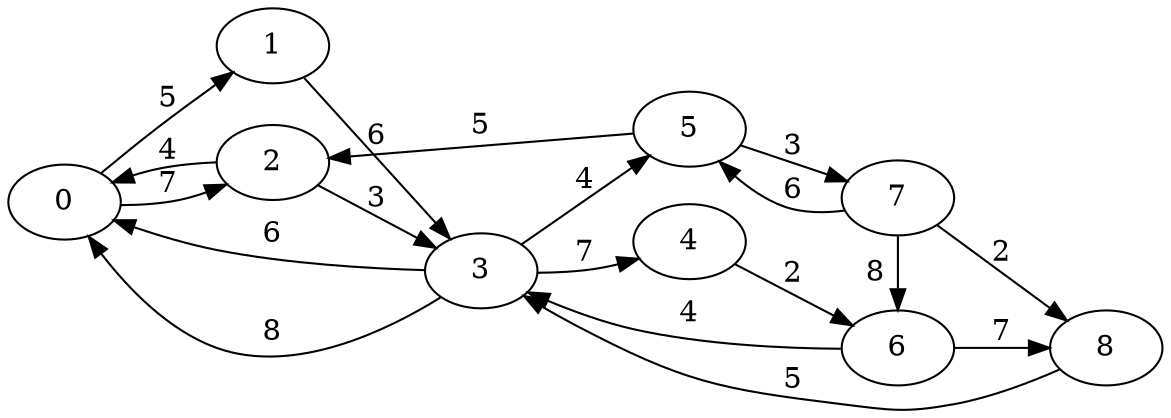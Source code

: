 digraph G {
ranksep = "equally";
rankdir = LR;
{rank = same; 0; };
{rank = same; 1; 2; };
{rank = same; 3; };
{rank = same; 4; 5; };
{rank = same; 6; 7; };
{rank = same; 8; };
{rank = same; };
0->1[label="5"];
0->2[label="7"];
1->3[label="6"];
2->0[label="4"];
2->3[label="3"];
3->0[label="8"];
3->4[label="7"];
3->5[label="4"];
3->0[label="6"];
4->6[label="2"];
5->7[label="3"];
5->2[label="5"];
6->3[label="4"];
6->8[label="7"];
7->6[label="8"];
7->5[label="6"];
7->8[label="2"];
8->3[label="5"];
}
